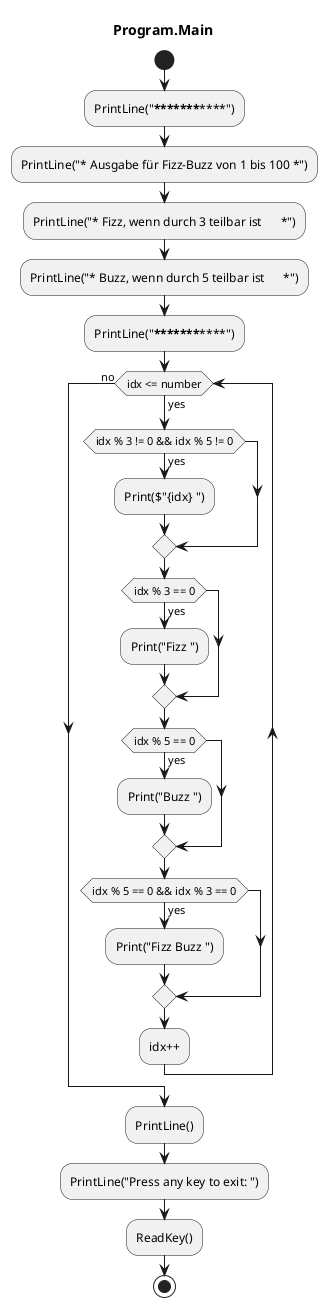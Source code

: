 @startuml Program.Main
title Program.Main
start
:PrintLine("***************************************");
:PrintLine("* Ausgabe für Fizz-Buzz von 1 bis 100 *");
:PrintLine("* Fizz, wenn durch 3 teilbar ist      *");
:PrintLine("* Buzz, wenn durch 5 teilbar ist      *");
:PrintLine("***************************************");
while (idx <= number) is (yes)
    if (idx % 3 != 0 && idx % 5 != 0) then (yes)
        :Print($"{idx} ");
    endif
    if (idx % 3 == 0) then (yes)
        :Print("Fizz ");
    endif
    if (idx % 5 == 0) then (yes)
        :Print("Buzz ");
    endif
    if (idx % 5 == 0 && idx % 3 == 0) then (yes)
        :Print("Fizz Buzz ");
    endif
    :idx++;
endwhile (no)
:PrintLine();
:PrintLine("Press any key to exit: ");
:ReadKey();
stop
@enduml
